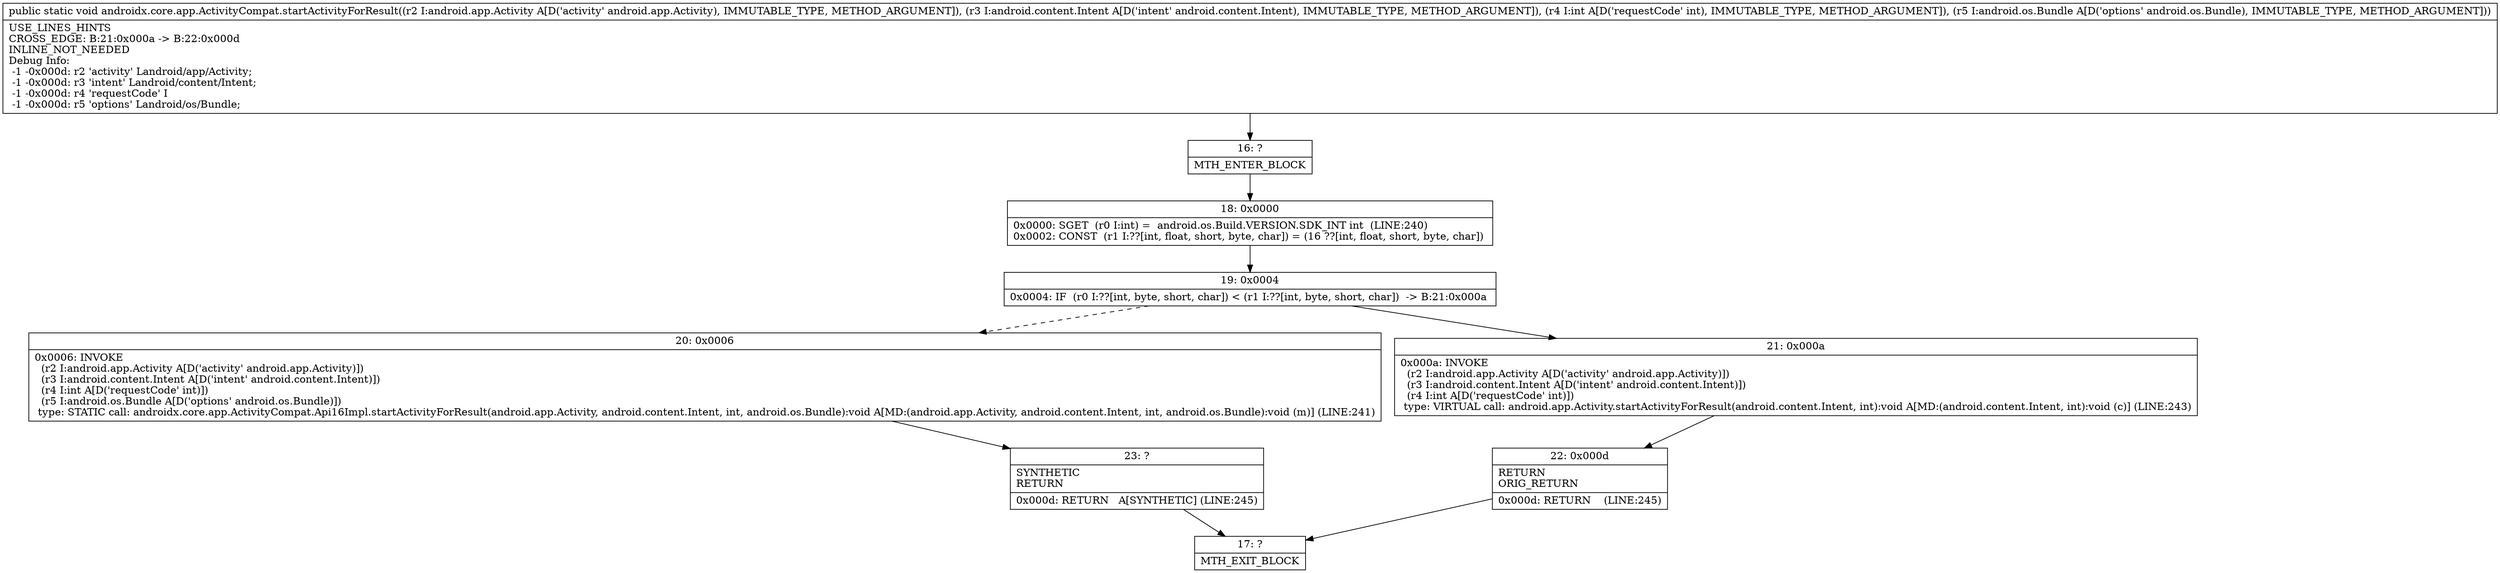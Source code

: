 digraph "CFG forandroidx.core.app.ActivityCompat.startActivityForResult(Landroid\/app\/Activity;Landroid\/content\/Intent;ILandroid\/os\/Bundle;)V" {
Node_16 [shape=record,label="{16\:\ ?|MTH_ENTER_BLOCK\l}"];
Node_18 [shape=record,label="{18\:\ 0x0000|0x0000: SGET  (r0 I:int) =  android.os.Build.VERSION.SDK_INT int  (LINE:240)\l0x0002: CONST  (r1 I:??[int, float, short, byte, char]) = (16 ??[int, float, short, byte, char]) \l}"];
Node_19 [shape=record,label="{19\:\ 0x0004|0x0004: IF  (r0 I:??[int, byte, short, char]) \< (r1 I:??[int, byte, short, char])  \-\> B:21:0x000a \l}"];
Node_20 [shape=record,label="{20\:\ 0x0006|0x0006: INVOKE  \l  (r2 I:android.app.Activity A[D('activity' android.app.Activity)])\l  (r3 I:android.content.Intent A[D('intent' android.content.Intent)])\l  (r4 I:int A[D('requestCode' int)])\l  (r5 I:android.os.Bundle A[D('options' android.os.Bundle)])\l type: STATIC call: androidx.core.app.ActivityCompat.Api16Impl.startActivityForResult(android.app.Activity, android.content.Intent, int, android.os.Bundle):void A[MD:(android.app.Activity, android.content.Intent, int, android.os.Bundle):void (m)] (LINE:241)\l}"];
Node_23 [shape=record,label="{23\:\ ?|SYNTHETIC\lRETURN\l|0x000d: RETURN   A[SYNTHETIC] (LINE:245)\l}"];
Node_17 [shape=record,label="{17\:\ ?|MTH_EXIT_BLOCK\l}"];
Node_21 [shape=record,label="{21\:\ 0x000a|0x000a: INVOKE  \l  (r2 I:android.app.Activity A[D('activity' android.app.Activity)])\l  (r3 I:android.content.Intent A[D('intent' android.content.Intent)])\l  (r4 I:int A[D('requestCode' int)])\l type: VIRTUAL call: android.app.Activity.startActivityForResult(android.content.Intent, int):void A[MD:(android.content.Intent, int):void (c)] (LINE:243)\l}"];
Node_22 [shape=record,label="{22\:\ 0x000d|RETURN\lORIG_RETURN\l|0x000d: RETURN    (LINE:245)\l}"];
MethodNode[shape=record,label="{public static void androidx.core.app.ActivityCompat.startActivityForResult((r2 I:android.app.Activity A[D('activity' android.app.Activity), IMMUTABLE_TYPE, METHOD_ARGUMENT]), (r3 I:android.content.Intent A[D('intent' android.content.Intent), IMMUTABLE_TYPE, METHOD_ARGUMENT]), (r4 I:int A[D('requestCode' int), IMMUTABLE_TYPE, METHOD_ARGUMENT]), (r5 I:android.os.Bundle A[D('options' android.os.Bundle), IMMUTABLE_TYPE, METHOD_ARGUMENT]))  | USE_LINES_HINTS\lCROSS_EDGE: B:21:0x000a \-\> B:22:0x000d\lINLINE_NOT_NEEDED\lDebug Info:\l  \-1 \-0x000d: r2 'activity' Landroid\/app\/Activity;\l  \-1 \-0x000d: r3 'intent' Landroid\/content\/Intent;\l  \-1 \-0x000d: r4 'requestCode' I\l  \-1 \-0x000d: r5 'options' Landroid\/os\/Bundle;\l}"];
MethodNode -> Node_16;Node_16 -> Node_18;
Node_18 -> Node_19;
Node_19 -> Node_20[style=dashed];
Node_19 -> Node_21;
Node_20 -> Node_23;
Node_23 -> Node_17;
Node_21 -> Node_22;
Node_22 -> Node_17;
}

